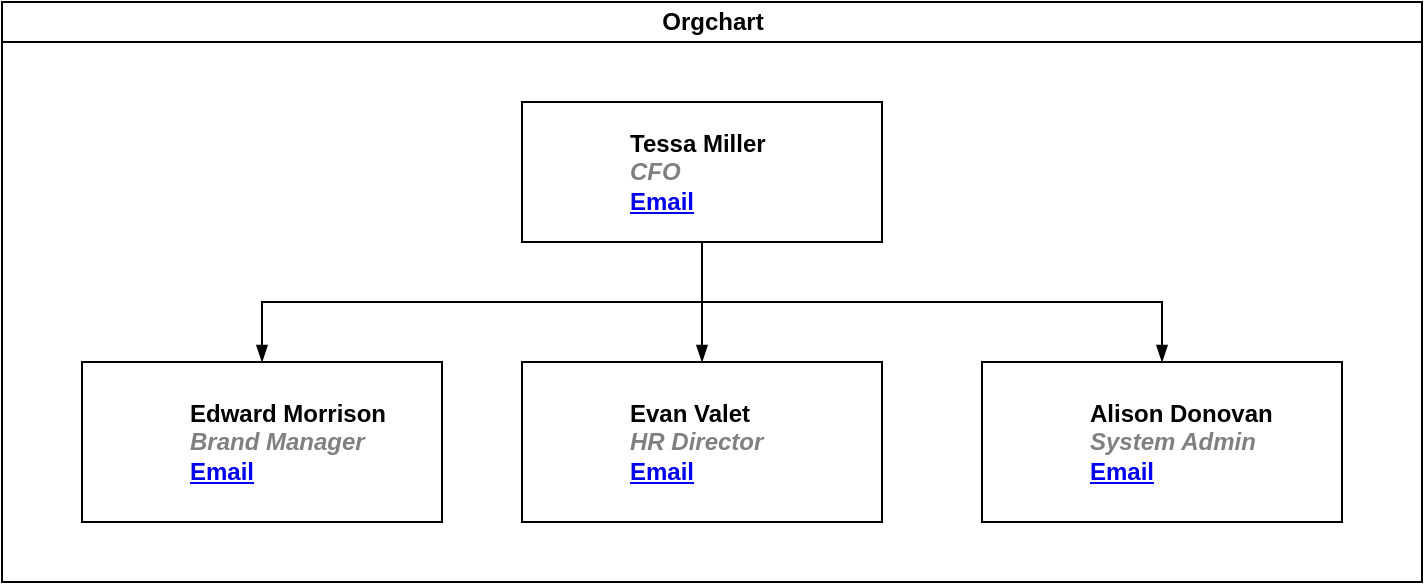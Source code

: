<mxfile version="14.6.13" type="github" pages="3">
  <diagram id="prtHgNgQTEPvFCAcTncT" name="Page-1">
    <mxGraphModel dx="868" dy="385" grid="1" gridSize="10" guides="1" tooltips="1" connect="1" arrows="1" fold="1" page="1" pageScale="1" pageWidth="827" pageHeight="1169" math="0" shadow="0">
      <root>
        <UserObject label="" animation="Demo" id="0">
          <mxCell />
        </UserObject>
        <mxCell id="1" parent="0" />
        <mxCell id="dNxyNK7c78bLwvsdeMH5-11" value="Orgchart" style="swimlane;html=1;startSize=20;horizontal=1;containerType=tree;glass=0;" parent="1" vertex="1">
          <mxGeometry x="40" y="80" width="710" height="290" as="geometry" />
        </mxCell>
        <UserObject label="%name%&lt;br&gt;&lt;i style=&quot;color: gray&quot;&gt;%position%&lt;/i&gt;&lt;br&gt;&lt;a href=&quot;mailto:%email%&quot;&gt;Email&lt;/a&gt;" name="Tessa Miller" position="CFO" location="Office 1" email="me@example.com" placeholders="1" link="data:page/id,irEuANHczjVVaxqFAtRi" id="dNxyNK7c78bLwvsdeMH5-12">
          <mxCell style="label;image=https://cdn3.iconfinder.com/data/icons/user-avatars-1/512/users-3-128.png;whiteSpace=wrap;html=1;rounded=0;glass=0;treeMoving=1;treeFolding=1;" parent="dNxyNK7c78bLwvsdeMH5-11" vertex="1">
            <mxGeometry x="260" y="50" width="180" height="70" as="geometry" />
          </mxCell>
        </UserObject>
        <mxCell id="dNxyNK7c78bLwvsdeMH5-13" value="" style="endArrow=blockThin;endFill=1;fontSize=11;edgeStyle=elbowEdgeStyle;elbow=vertical;rounded=0;" parent="dNxyNK7c78bLwvsdeMH5-11" source="dNxyNK7c78bLwvsdeMH5-12" target="dNxyNK7c78bLwvsdeMH5-14" edge="1">
          <mxGeometry relative="1" as="geometry" />
        </mxCell>
        <UserObject label="%name%&lt;br&gt;&lt;i style=&quot;color: gray&quot;&gt;%position%&lt;/i&gt;&lt;br&gt;&lt;a href=&quot;mailto:%email%&quot;&gt;Email&lt;/a&gt;" name="Edward Morrison" position="Brand Manager" location="Office 2" email="me@example.com" placeholders="1" link="data:page/id,fDaKJp1t2pLUqEKnxTm9" id="dNxyNK7c78bLwvsdeMH5-14">
          <mxCell style="label;image=https://cdn3.iconfinder.com/data/icons/user-avatars-1/512/users-10-3-128.png;whiteSpace=wrap;html=1;rounded=0;glass=0;treeFolding=1;treeMoving=1;" parent="dNxyNK7c78bLwvsdeMH5-11" vertex="1">
            <mxGeometry x="40" y="180" width="180" height="80" as="geometry" />
          </mxCell>
        </UserObject>
        <mxCell id="dNxyNK7c78bLwvsdeMH5-15" value="" style="endArrow=blockThin;endFill=1;fontSize=11;edgeStyle=elbowEdgeStyle;elbow=vertical;rounded=0;" parent="dNxyNK7c78bLwvsdeMH5-11" source="dNxyNK7c78bLwvsdeMH5-12" target="dNxyNK7c78bLwvsdeMH5-16" edge="1">
          <mxGeometry relative="1" as="geometry" />
        </mxCell>
        <UserObject label="%name%&lt;br&gt;&lt;i style=&quot;color: gray&quot;&gt;%position%&lt;/i&gt;&lt;br&gt;&lt;a href=&quot;mailto:%email%&quot;&gt;Email&lt;/a&gt;" name="Evan Valet" position="HR Director" location="Office 4" email="me@example.com" placeholders="1" link="https://www.draw.io" id="dNxyNK7c78bLwvsdeMH5-16">
          <mxCell style="label;image=https://cdn3.iconfinder.com/data/icons/user-avatars-1/512/users-9-2-128.png;whiteSpace=wrap;html=1;rounded=0;glass=0;treeFolding=1;treeMoving=1;" parent="dNxyNK7c78bLwvsdeMH5-11" vertex="1">
            <mxGeometry x="260" y="180" width="180" height="80" as="geometry" />
          </mxCell>
        </UserObject>
        <mxCell id="dNxyNK7c78bLwvsdeMH5-17" value="" style="endArrow=blockThin;endFill=1;fontSize=11;edgeStyle=elbowEdgeStyle;elbow=vertical;rounded=0;" parent="dNxyNK7c78bLwvsdeMH5-11" source="dNxyNK7c78bLwvsdeMH5-12" target="dNxyNK7c78bLwvsdeMH5-18" edge="1">
          <mxGeometry relative="1" as="geometry" />
        </mxCell>
        <UserObject label="%name%&lt;br&gt;&lt;i style=&quot;color: gray&quot;&gt;%position%&lt;/i&gt;&lt;br&gt;&lt;a href=&quot;mailto:%email%&quot;&gt;Email&lt;/a&gt;" name="Alison Donovan" position="System Admin" location="Office 3" email="me@example.com" placeholders="1" link="https://www.draw.io" id="dNxyNK7c78bLwvsdeMH5-18">
          <mxCell style="label;image=https://cdn3.iconfinder.com/data/icons/user-avatars-1/512/users-2-128.png;whiteSpace=wrap;html=1;rounded=0;glass=0;" parent="dNxyNK7c78bLwvsdeMH5-11" vertex="1">
            <mxGeometry x="490" y="180" width="180" height="80" as="geometry" />
          </mxCell>
        </UserObject>
      </root>
    </mxGraphModel>
  </diagram>
  <diagram id="irEuANHczjVVaxqFAtRi" name="Page-2">
    <mxGraphModel dx="868" dy="385" grid="1" gridSize="10" guides="1" tooltips="1" connect="1" arrows="1" fold="1" page="1" pageScale="1" pageWidth="850" pageHeight="1100" math="0" shadow="0">
      <root>
        <mxCell id="fDFPJWyUw-XSCbtSjZv9-0" />
        <mxCell id="fDFPJWyUw-XSCbtSjZv9-1" parent="fDFPJWyUw-XSCbtSjZv9-0" />
        <mxCell id="PLgPup50dGzksSsXKHab-1" value="" style="rounded=1;whiteSpace=wrap;html=1;" vertex="1" parent="fDFPJWyUw-XSCbtSjZv9-1">
          <mxGeometry x="360" y="70" width="120" height="60" as="geometry" />
        </mxCell>
        <mxCell id="PLgPup50dGzksSsXKHab-2" value="Restart" style="text;html=1;strokeColor=none;fillColor=none;align=center;verticalAlign=middle;whiteSpace=wrap;rounded=0;" vertex="1" parent="fDFPJWyUw-XSCbtSjZv9-1">
          <mxGeometry x="400" y="90" width="40" height="20" as="geometry" />
        </mxCell>
        <mxCell id="PLgPup50dGzksSsXKHab-3" value="" style="rounded=1;whiteSpace=wrap;html=1;" vertex="1" parent="fDFPJWyUw-XSCbtSjZv9-1">
          <mxGeometry x="360" y="170" width="120" height="60" as="geometry" />
        </mxCell>
        <mxCell id="PLgPup50dGzksSsXKHab-4" value="Shutdown" style="text;html=1;strokeColor=none;fillColor=none;align=center;verticalAlign=middle;whiteSpace=wrap;rounded=0;" vertex="1" parent="fDFPJWyUw-XSCbtSjZv9-1">
          <mxGeometry x="400" y="190" width="40" height="20" as="geometry" />
        </mxCell>
      </root>
    </mxGraphModel>
  </diagram>
  <diagram id="fDaKJp1t2pLUqEKnxTm9" name="Page-3">
    <mxGraphModel dx="868" dy="385" grid="1" gridSize="10" guides="1" tooltips="1" connect="1" arrows="1" fold="1" page="1" pageScale="1" pageWidth="850" pageHeight="1100" math="0" shadow="0">
      <root>
        <mxCell id="I0JYm47MXUAqzpT1w7JM-0" />
        <mxCell id="I0JYm47MXUAqzpT1w7JM-1" parent="I0JYm47MXUAqzpT1w7JM-0" />
        <mxCell id="OWtgKu_4HcsNbGtoY6lj-0" value="" style="rounded=1;whiteSpace=wrap;html=1;" vertex="1" parent="I0JYm47MXUAqzpT1w7JM-1">
          <mxGeometry x="360" y="70" width="120" height="60" as="geometry" />
        </mxCell>
        <mxCell id="OWtgKu_4HcsNbGtoY6lj-1" value="Restart" style="text;html=1;strokeColor=none;fillColor=none;align=center;verticalAlign=middle;whiteSpace=wrap;rounded=0;" vertex="1" parent="I0JYm47MXUAqzpT1w7JM-1">
          <mxGeometry x="400" y="90" width="40" height="20" as="geometry" />
        </mxCell>
        <mxCell id="OWtgKu_4HcsNbGtoY6lj-2" value="" style="rounded=1;whiteSpace=wrap;html=1;" vertex="1" parent="I0JYm47MXUAqzpT1w7JM-1">
          <mxGeometry x="360" y="170" width="120" height="60" as="geometry" />
        </mxCell>
        <mxCell id="OWtgKu_4HcsNbGtoY6lj-3" value="Shutdown" style="text;html=1;strokeColor=none;fillColor=none;align=center;verticalAlign=middle;whiteSpace=wrap;rounded=0;" vertex="1" parent="I0JYm47MXUAqzpT1w7JM-1">
          <mxGeometry x="400" y="190" width="40" height="20" as="geometry" />
        </mxCell>
      </root>
    </mxGraphModel>
  </diagram>
</mxfile>

